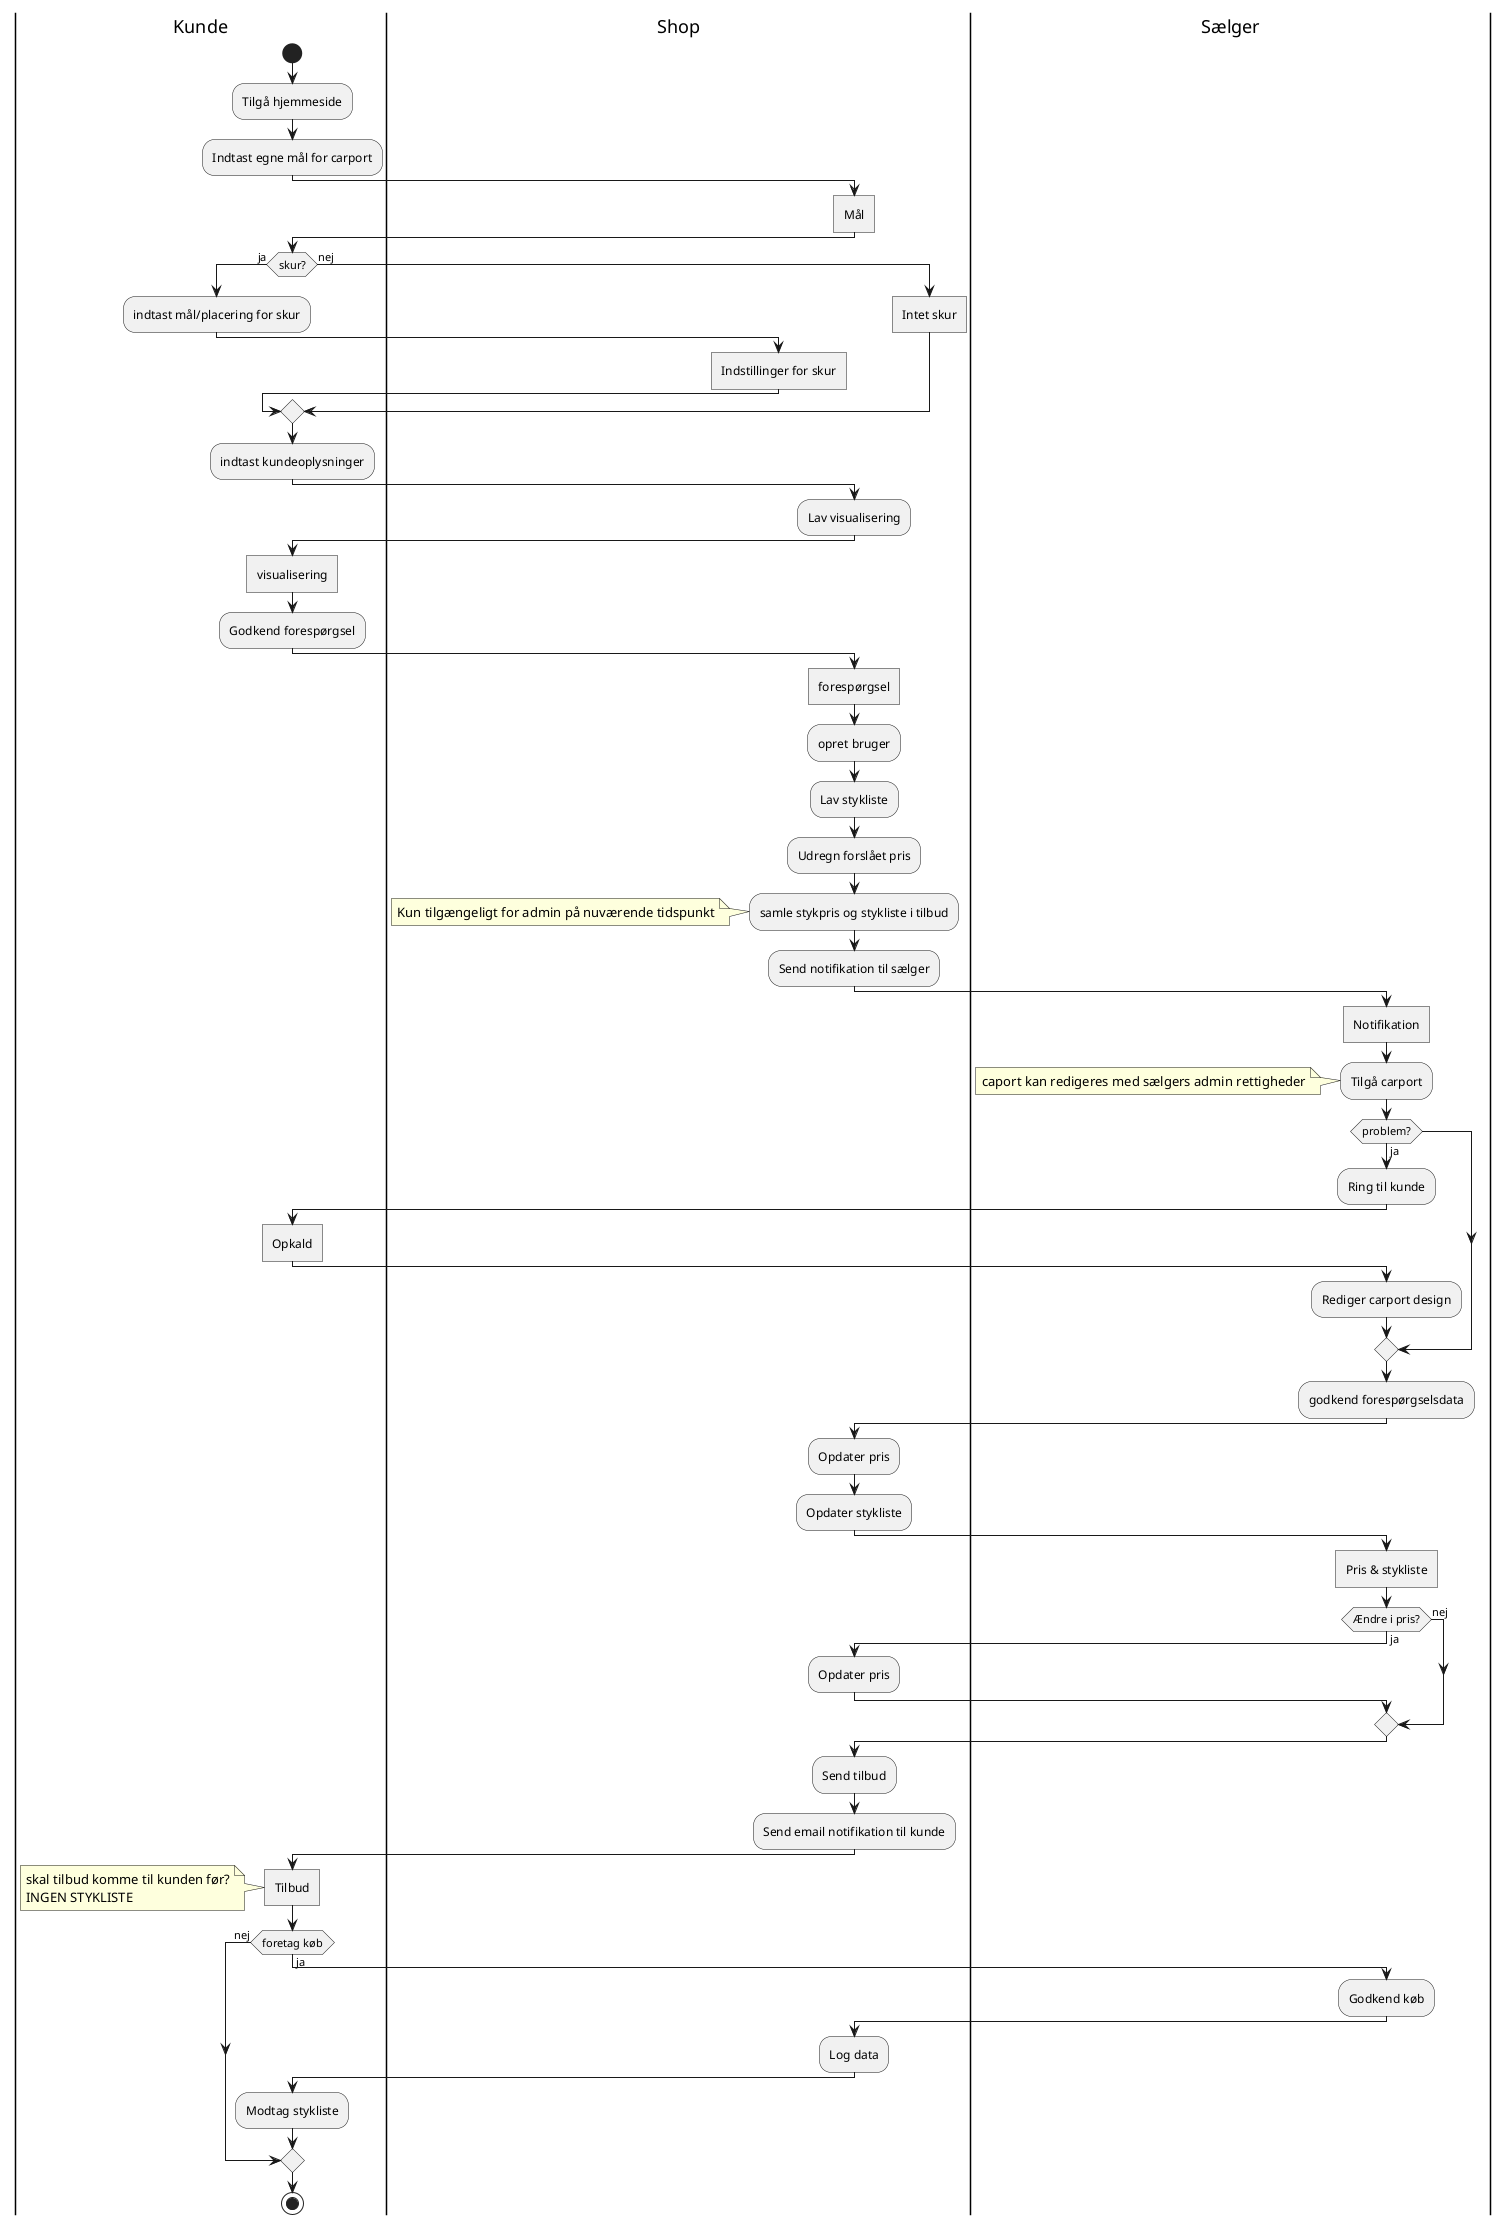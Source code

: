 @startuml
'https://plantuml.com/activity-diagram-beta

|Kunde|
start
:Tilgå hjemmeside;
:Indtast egne mål for carport;
|Shop|
:Mål]
|Kunde|
if (skur?) is (ja) then
:indtast mål/placering for skur;
|Shop|
:Indstillinger for skur]
|Kunde|
else (nej)
|Shop|
:Intet skur]
endif
|Kunde|
:indtast kundeoplysninger;
|Shop|
:Lav visualisering;
|Kunde|
:visualisering]
:Godkend forespørgsel;
|Shop|
:forespørgsel]
:opret bruger;
:Lav stykliste;
:Udregn forslået pris;
:samle stykpris og stykliste i tilbud;
note
Kun tilgængeligt for admin på nuværende tidspunkt
end note
:Send notifikation til sælger;
|Sælger|
:Notifikation]
:Tilgå carport;
note
caport kan redigeres med sælgers admin rettigheder
end note
if (problem?) is (ja) then
:Ring til kunde;
|Kunde|
:Opkald]
|Sælger|
:Rediger carport design;
endif
|Sælger|
:godkend forespørgselsdata;
|Shop|
:Opdater pris;
:Opdater stykliste;
|Sælger|
:Pris & stykliste]
if (Ændre i pris?) is (ja) then
|Shop|
:Opdater pris;
else (nej)
endif
:Send tilbud;
|Shop|
:Send email notifikation til kunde;
|Kunde|
:Tilbud]
note
skal tilbud komme til kunden før?
INGEN STYKLISTE
end note
if (foretag køb) is (ja) then
|Sælger|
:Godkend køb;
|Shop|
:Log data;
|Sælger|
|Kunde|
:Modtag stykliste;
else (nej)
endif
stop

@enduml
